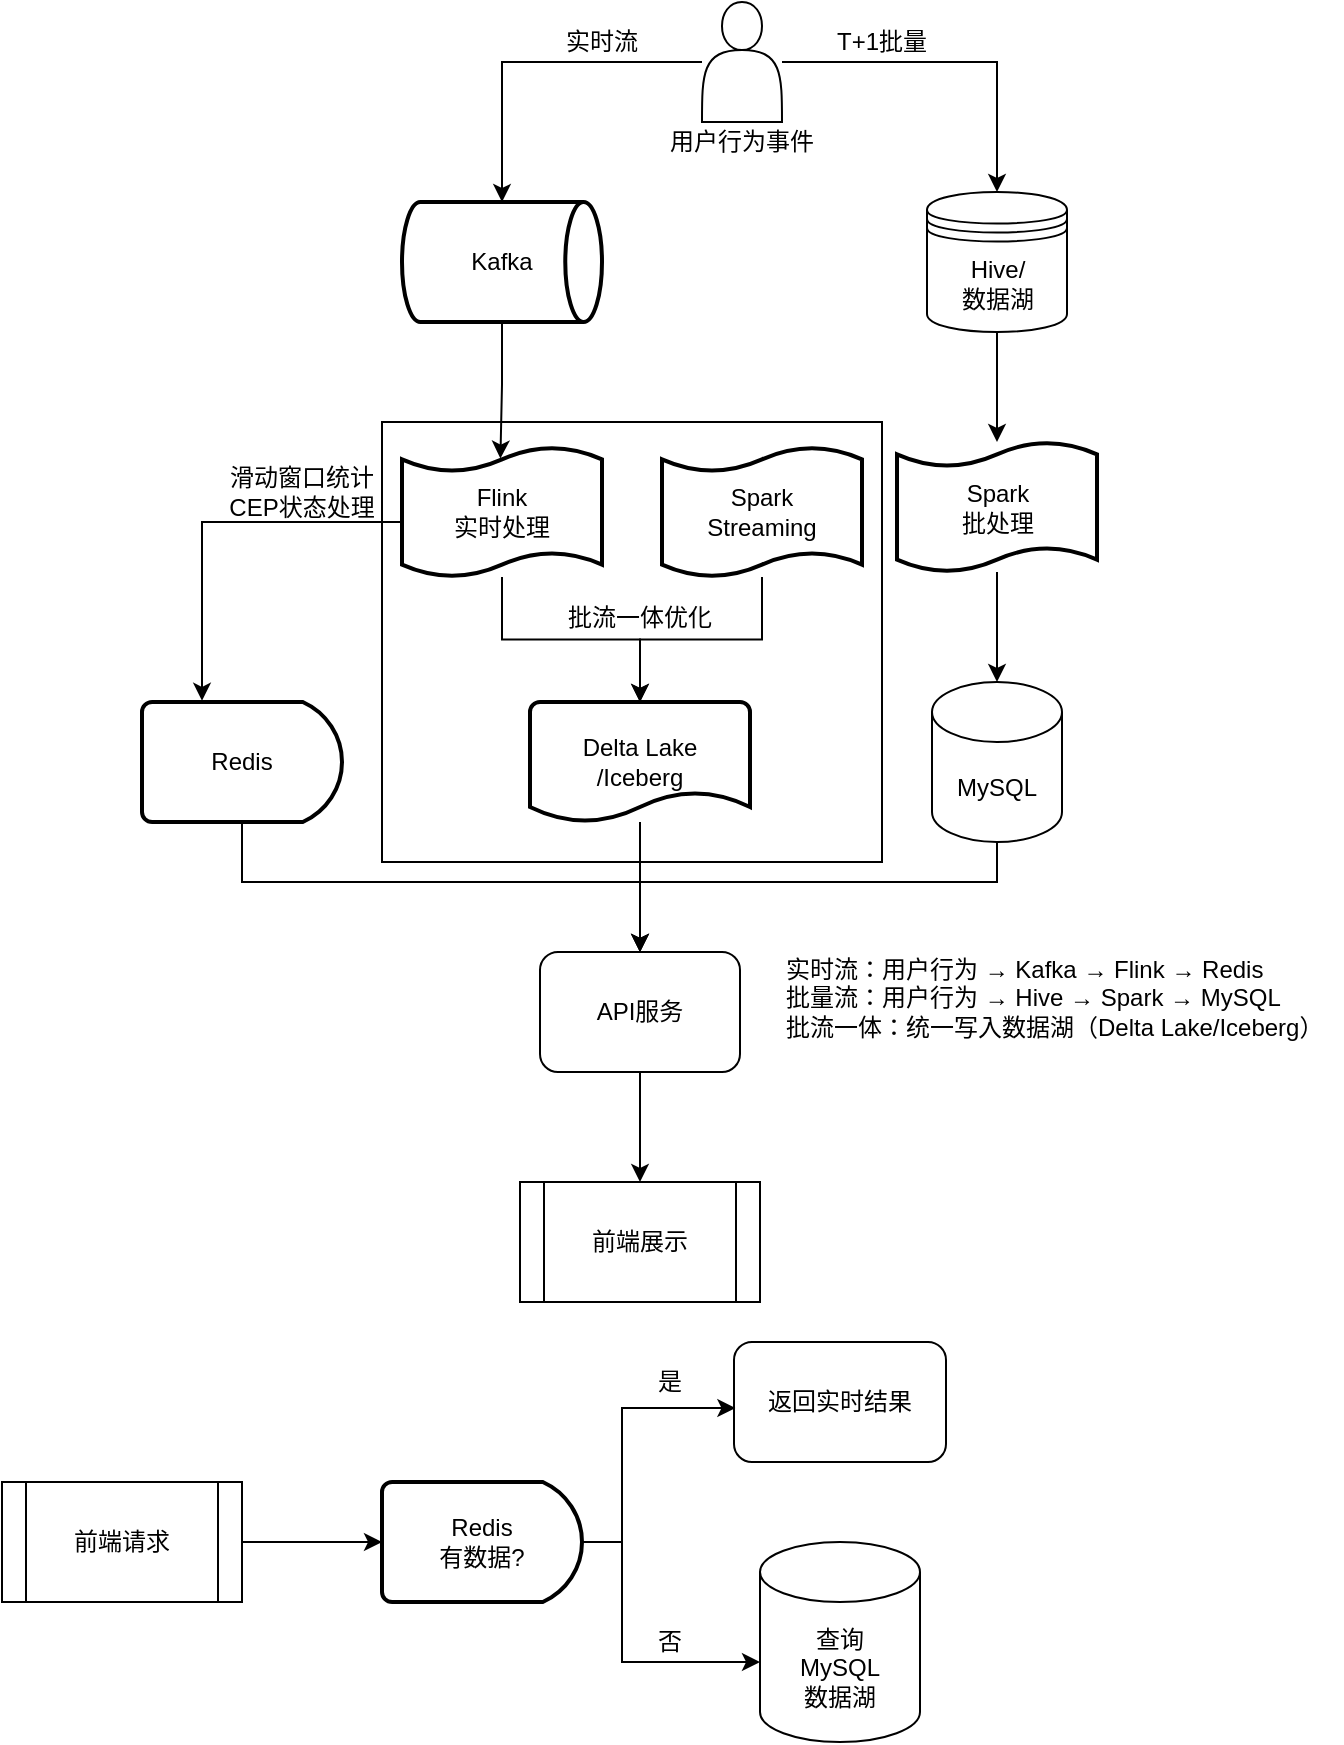 <mxfile version="28.1.0">
  <diagram name="第 1 页" id="unw2pIpm1u2xaM8AWevN">
    <mxGraphModel dx="854" dy="377" grid="1" gridSize="10" guides="1" tooltips="1" connect="1" arrows="1" fold="1" page="1" pageScale="1" pageWidth="827" pageHeight="1169" math="0" shadow="0">
      <root>
        <mxCell id="0" />
        <mxCell id="1" parent="0" />
        <mxCell id="BVc5Ka0B3RSAzYxD8DZn-46" value="" style="rounded=0;whiteSpace=wrap;html=1;" vertex="1" parent="1">
          <mxGeometry x="270" y="320" width="250" height="220" as="geometry" />
        </mxCell>
        <mxCell id="BVc5Ka0B3RSAzYxD8DZn-14" style="edgeStyle=orthogonalEdgeStyle;rounded=0;orthogonalLoop=1;jettySize=auto;html=1;" edge="1" parent="1" source="BVc5Ka0B3RSAzYxD8DZn-1" target="BVc5Ka0B3RSAzYxD8DZn-2">
          <mxGeometry relative="1" as="geometry" />
        </mxCell>
        <mxCell id="BVc5Ka0B3RSAzYxD8DZn-15" style="edgeStyle=orthogonalEdgeStyle;rounded=0;orthogonalLoop=1;jettySize=auto;html=1;entryX=0.5;entryY=0;entryDx=0;entryDy=0;" edge="1" parent="1" source="BVc5Ka0B3RSAzYxD8DZn-1" target="BVc5Ka0B3RSAzYxD8DZn-3">
          <mxGeometry relative="1" as="geometry" />
        </mxCell>
        <mxCell id="BVc5Ka0B3RSAzYxD8DZn-1" value="" style="shape=actor;whiteSpace=wrap;html=1;" vertex="1" parent="1">
          <mxGeometry x="430" y="110" width="40" height="60" as="geometry" />
        </mxCell>
        <mxCell id="BVc5Ka0B3RSAzYxD8DZn-2" value="Kafka" style="strokeWidth=2;html=1;shape=mxgraph.flowchart.direct_data;whiteSpace=wrap;" vertex="1" parent="1">
          <mxGeometry x="280" y="210" width="100" height="60" as="geometry" />
        </mxCell>
        <mxCell id="BVc5Ka0B3RSAzYxD8DZn-18" style="edgeStyle=orthogonalEdgeStyle;rounded=0;orthogonalLoop=1;jettySize=auto;html=1;" edge="1" parent="1" source="BVc5Ka0B3RSAzYxD8DZn-3" target="BVc5Ka0B3RSAzYxD8DZn-12">
          <mxGeometry relative="1" as="geometry" />
        </mxCell>
        <mxCell id="BVc5Ka0B3RSAzYxD8DZn-3" value="Hive/&lt;div&gt;数据湖&lt;/div&gt;" style="shape=datastore;whiteSpace=wrap;html=1;" vertex="1" parent="1">
          <mxGeometry x="542.5" y="205" width="70" height="70" as="geometry" />
        </mxCell>
        <mxCell id="BVc5Ka0B3RSAzYxD8DZn-6" value="Spark&lt;br&gt;Streaming" style="shape=tape;whiteSpace=wrap;html=1;strokeWidth=2;size=0.19" vertex="1" parent="1">
          <mxGeometry x="410" y="332.5" width="100" height="65" as="geometry" />
        </mxCell>
        <mxCell id="BVc5Ka0B3RSAzYxD8DZn-7" value="&lt;span style=&quot;text-wrap: nowrap;&quot;&gt;Flink&lt;br&gt;实时处理&lt;/span&gt;" style="shape=tape;whiteSpace=wrap;html=1;strokeWidth=2;size=0.19" vertex="1" parent="1">
          <mxGeometry x="280" y="332.5" width="100" height="65" as="geometry" />
        </mxCell>
        <mxCell id="BVc5Ka0B3RSAzYxD8DZn-33" style="edgeStyle=orthogonalEdgeStyle;rounded=0;orthogonalLoop=1;jettySize=auto;html=1;entryX=0.5;entryY=0;entryDx=0;entryDy=0;" edge="1" parent="1" source="BVc5Ka0B3RSAzYxD8DZn-8" target="BVc5Ka0B3RSAzYxD8DZn-10">
          <mxGeometry relative="1" as="geometry" />
        </mxCell>
        <mxCell id="BVc5Ka0B3RSAzYxD8DZn-8" value="Delta Lake&lt;br&gt;/Iceberg" style="strokeWidth=2;html=1;shape=mxgraph.flowchart.document2;whiteSpace=wrap;size=0.25;" vertex="1" parent="1">
          <mxGeometry x="344" y="460" width="110" height="60" as="geometry" />
        </mxCell>
        <mxCell id="BVc5Ka0B3RSAzYxD8DZn-41" style="edgeStyle=orthogonalEdgeStyle;rounded=0;orthogonalLoop=1;jettySize=auto;html=1;entryX=0.5;entryY=0;entryDx=0;entryDy=0;" edge="1" parent="1" source="BVc5Ka0B3RSAzYxD8DZn-10" target="BVc5Ka0B3RSAzYxD8DZn-11">
          <mxGeometry relative="1" as="geometry" />
        </mxCell>
        <mxCell id="BVc5Ka0B3RSAzYxD8DZn-10" value="API服务" style="rounded=1;whiteSpace=wrap;html=1;" vertex="1" parent="1">
          <mxGeometry x="349" y="585" width="100" height="60" as="geometry" />
        </mxCell>
        <mxCell id="BVc5Ka0B3RSAzYxD8DZn-11" value="前端展示" style="shape=process;whiteSpace=wrap;html=1;backgroundOutline=1;" vertex="1" parent="1">
          <mxGeometry x="339" y="700" width="120" height="60" as="geometry" />
        </mxCell>
        <mxCell id="BVc5Ka0B3RSAzYxD8DZn-12" value="Spark&lt;br&gt;批处理" style="shape=tape;whiteSpace=wrap;html=1;strokeWidth=2;size=0.19" vertex="1" parent="1">
          <mxGeometry x="527.5" y="330" width="100" height="65" as="geometry" />
        </mxCell>
        <mxCell id="BVc5Ka0B3RSAzYxD8DZn-35" style="edgeStyle=orthogonalEdgeStyle;rounded=0;orthogonalLoop=1;jettySize=auto;html=1;entryX=0.5;entryY=0;entryDx=0;entryDy=0;" edge="1" parent="1" source="BVc5Ka0B3RSAzYxD8DZn-13" target="BVc5Ka0B3RSAzYxD8DZn-10">
          <mxGeometry relative="1" as="geometry">
            <Array as="points">
              <mxPoint x="578" y="550" />
              <mxPoint x="399" y="550" />
            </Array>
          </mxGeometry>
        </mxCell>
        <mxCell id="BVc5Ka0B3RSAzYxD8DZn-13" value="MySQL" style="shape=cylinder3;whiteSpace=wrap;html=1;boundedLbl=1;backgroundOutline=1;size=15;" vertex="1" parent="1">
          <mxGeometry x="545" y="450" width="65" height="80" as="geometry" />
        </mxCell>
        <mxCell id="BVc5Ka0B3RSAzYxD8DZn-21" style="edgeStyle=orthogonalEdgeStyle;rounded=0;orthogonalLoop=1;jettySize=auto;html=1;entryX=0.5;entryY=0;entryDx=0;entryDy=0;entryPerimeter=0;" edge="1" parent="1" source="BVc5Ka0B3RSAzYxD8DZn-12" target="BVc5Ka0B3RSAzYxD8DZn-13">
          <mxGeometry relative="1" as="geometry" />
        </mxCell>
        <mxCell id="BVc5Ka0B3RSAzYxD8DZn-34" style="edgeStyle=orthogonalEdgeStyle;rounded=0;orthogonalLoop=1;jettySize=auto;html=1;entryX=0.5;entryY=0;entryDx=0;entryDy=0;" edge="1" parent="1" source="BVc5Ka0B3RSAzYxD8DZn-23" target="BVc5Ka0B3RSAzYxD8DZn-10">
          <mxGeometry relative="1" as="geometry">
            <Array as="points">
              <mxPoint x="200" y="550" />
              <mxPoint x="399" y="550" />
            </Array>
          </mxGeometry>
        </mxCell>
        <mxCell id="BVc5Ka0B3RSAzYxD8DZn-23" value="&lt;span style=&quot;text-wrap: nowrap;&quot;&gt;Redis&lt;/span&gt;" style="strokeWidth=2;html=1;shape=mxgraph.flowchart.delay;whiteSpace=wrap;" vertex="1" parent="1">
          <mxGeometry x="150" y="460" width="100" height="60" as="geometry" />
        </mxCell>
        <mxCell id="BVc5Ka0B3RSAzYxD8DZn-24" style="edgeStyle=orthogonalEdgeStyle;rounded=0;orthogonalLoop=1;jettySize=auto;html=1;entryX=0.291;entryY=-0.01;entryDx=0;entryDy=0;entryPerimeter=0;exitX=0;exitY=0.577;exitDx=0;exitDy=0;exitPerimeter=0;" edge="1" parent="1" source="BVc5Ka0B3RSAzYxD8DZn-7" target="BVc5Ka0B3RSAzYxD8DZn-23">
          <mxGeometry relative="1" as="geometry">
            <Array as="points">
              <mxPoint x="180" y="370" />
              <mxPoint x="180" y="459" />
            </Array>
          </mxGeometry>
        </mxCell>
        <mxCell id="BVc5Ka0B3RSAzYxD8DZn-38" style="edgeStyle=orthogonalEdgeStyle;rounded=0;orthogonalLoop=1;jettySize=auto;html=1;entryX=0.5;entryY=0;entryDx=0;entryDy=0;entryPerimeter=0;" edge="1" parent="1" source="BVc5Ka0B3RSAzYxD8DZn-7" target="BVc5Ka0B3RSAzYxD8DZn-8">
          <mxGeometry relative="1" as="geometry" />
        </mxCell>
        <mxCell id="BVc5Ka0B3RSAzYxD8DZn-39" style="edgeStyle=orthogonalEdgeStyle;rounded=0;orthogonalLoop=1;jettySize=auto;html=1;entryX=0.5;entryY=0;entryDx=0;entryDy=0;entryPerimeter=0;" edge="1" parent="1" source="BVc5Ka0B3RSAzYxD8DZn-6" target="BVc5Ka0B3RSAzYxD8DZn-8">
          <mxGeometry relative="1" as="geometry" />
        </mxCell>
        <mxCell id="BVc5Ka0B3RSAzYxD8DZn-40" style="edgeStyle=orthogonalEdgeStyle;rounded=0;orthogonalLoop=1;jettySize=auto;html=1;entryX=0.492;entryY=0.089;entryDx=0;entryDy=0;entryPerimeter=0;" edge="1" parent="1" source="BVc5Ka0B3RSAzYxD8DZn-2" target="BVc5Ka0B3RSAzYxD8DZn-7">
          <mxGeometry relative="1" as="geometry" />
        </mxCell>
        <mxCell id="BVc5Ka0B3RSAzYxD8DZn-42" value="用户行为事件" style="text;strokeColor=none;align=center;fillColor=none;html=1;verticalAlign=middle;whiteSpace=wrap;rounded=0;" vertex="1" parent="1">
          <mxGeometry x="410" y="170" width="80" height="20" as="geometry" />
        </mxCell>
        <mxCell id="BVc5Ka0B3RSAzYxD8DZn-43" value="实时流" style="text;strokeColor=none;align=center;fillColor=none;html=1;verticalAlign=middle;whiteSpace=wrap;rounded=0;" vertex="1" parent="1">
          <mxGeometry x="360" y="120" width="40" height="20" as="geometry" />
        </mxCell>
        <mxCell id="BVc5Ka0B3RSAzYxD8DZn-44" value="T+1批量" style="text;strokeColor=none;align=center;fillColor=none;html=1;verticalAlign=middle;whiteSpace=wrap;rounded=0;" vertex="1" parent="1">
          <mxGeometry x="495" y="120" width="50" height="20" as="geometry" />
        </mxCell>
        <mxCell id="BVc5Ka0B3RSAzYxD8DZn-45" value="滑动窗口统计&lt;br&gt;CEP状态处理" style="text;strokeColor=none;align=center;fillColor=none;html=1;verticalAlign=middle;whiteSpace=wrap;rounded=0;" vertex="1" parent="1">
          <mxGeometry x="190" y="340" width="80" height="30" as="geometry" />
        </mxCell>
        <mxCell id="BVc5Ka0B3RSAzYxD8DZn-47" value="批流一体优化" style="text;strokeColor=none;align=center;fillColor=none;html=1;verticalAlign=middle;whiteSpace=wrap;rounded=0;" vertex="1" parent="1">
          <mxGeometry x="359" y="410" width="80" height="15" as="geometry" />
        </mxCell>
        <mxCell id="BVc5Ka0B3RSAzYxD8DZn-48" value="&lt;div&gt;实时流：用户行为 → Kafka → Flink → Redis&lt;/div&gt;&lt;div&gt;批量流：用户行为 → Hive → Spark → MySQL&lt;/div&gt;&lt;div&gt;批流一体：统一写入数据湖（Delta Lake/Iceberg）&lt;/div&gt;" style="text;strokeColor=none;align=left;fillColor=none;html=1;verticalAlign=middle;whiteSpace=wrap;rounded=0;" vertex="1" parent="1">
          <mxGeometry x="470" y="585" width="280" height="45" as="geometry" />
        </mxCell>
        <mxCell id="BVc5Ka0B3RSAzYxD8DZn-49" value="前端请求" style="shape=process;whiteSpace=wrap;html=1;backgroundOutline=1;" vertex="1" parent="1">
          <mxGeometry x="80" y="850" width="120" height="60" as="geometry" />
        </mxCell>
        <mxCell id="BVc5Ka0B3RSAzYxD8DZn-50" value="&lt;span style=&quot;text-wrap: nowrap;&quot;&gt;Redis&lt;br&gt;有数据?&lt;/span&gt;" style="strokeWidth=2;html=1;shape=mxgraph.flowchart.delay;whiteSpace=wrap;" vertex="1" parent="1">
          <mxGeometry x="270" y="850" width="100" height="60" as="geometry" />
        </mxCell>
        <mxCell id="BVc5Ka0B3RSAzYxD8DZn-51" value="返回实时结果" style="rounded=1;whiteSpace=wrap;html=1;" vertex="1" parent="1">
          <mxGeometry x="446" y="780" width="106" height="60" as="geometry" />
        </mxCell>
        <mxCell id="BVc5Ka0B3RSAzYxD8DZn-52" value="查询&lt;br&gt;MySQL&lt;br&gt;数据湖" style="shape=cylinder3;whiteSpace=wrap;html=1;boundedLbl=1;backgroundOutline=1;size=15;align=center;" vertex="1" parent="1">
          <mxGeometry x="459" y="880" width="80" height="100" as="geometry" />
        </mxCell>
        <mxCell id="BVc5Ka0B3RSAzYxD8DZn-53" style="edgeStyle=orthogonalEdgeStyle;rounded=0;orthogonalLoop=1;jettySize=auto;html=1;entryX=0;entryY=0.5;entryDx=0;entryDy=0;entryPerimeter=0;" edge="1" parent="1" source="BVc5Ka0B3RSAzYxD8DZn-49" target="BVc5Ka0B3RSAzYxD8DZn-50">
          <mxGeometry relative="1" as="geometry" />
        </mxCell>
        <mxCell id="BVc5Ka0B3RSAzYxD8DZn-54" style="edgeStyle=orthogonalEdgeStyle;rounded=0;orthogonalLoop=1;jettySize=auto;html=1;entryX=0.007;entryY=0.557;entryDx=0;entryDy=0;entryPerimeter=0;" edge="1" parent="1" source="BVc5Ka0B3RSAzYxD8DZn-50" target="BVc5Ka0B3RSAzYxD8DZn-51">
          <mxGeometry relative="1" as="geometry">
            <Array as="points">
              <mxPoint x="390" y="880" />
              <mxPoint x="390" y="813" />
              <mxPoint x="447" y="813" />
            </Array>
          </mxGeometry>
        </mxCell>
        <mxCell id="BVc5Ka0B3RSAzYxD8DZn-55" style="edgeStyle=orthogonalEdgeStyle;rounded=0;orthogonalLoop=1;jettySize=auto;html=1;" edge="1" parent="1" source="BVc5Ka0B3RSAzYxD8DZn-50">
          <mxGeometry relative="1" as="geometry">
            <mxPoint x="459" y="940" as="targetPoint" />
            <Array as="points">
              <mxPoint x="390" y="880" />
              <mxPoint x="390" y="940" />
            </Array>
          </mxGeometry>
        </mxCell>
        <mxCell id="BVc5Ka0B3RSAzYxD8DZn-56" value="是" style="text;strokeColor=none;align=center;fillColor=none;html=1;verticalAlign=middle;whiteSpace=wrap;rounded=0;" vertex="1" parent="1">
          <mxGeometry x="404" y="790" width="20" height="20" as="geometry" />
        </mxCell>
        <mxCell id="BVc5Ka0B3RSAzYxD8DZn-58" value="否" style="text;strokeColor=none;align=center;fillColor=none;html=1;verticalAlign=middle;whiteSpace=wrap;rounded=0;" vertex="1" parent="1">
          <mxGeometry x="404" y="920" width="20" height="20" as="geometry" />
        </mxCell>
      </root>
    </mxGraphModel>
  </diagram>
</mxfile>
